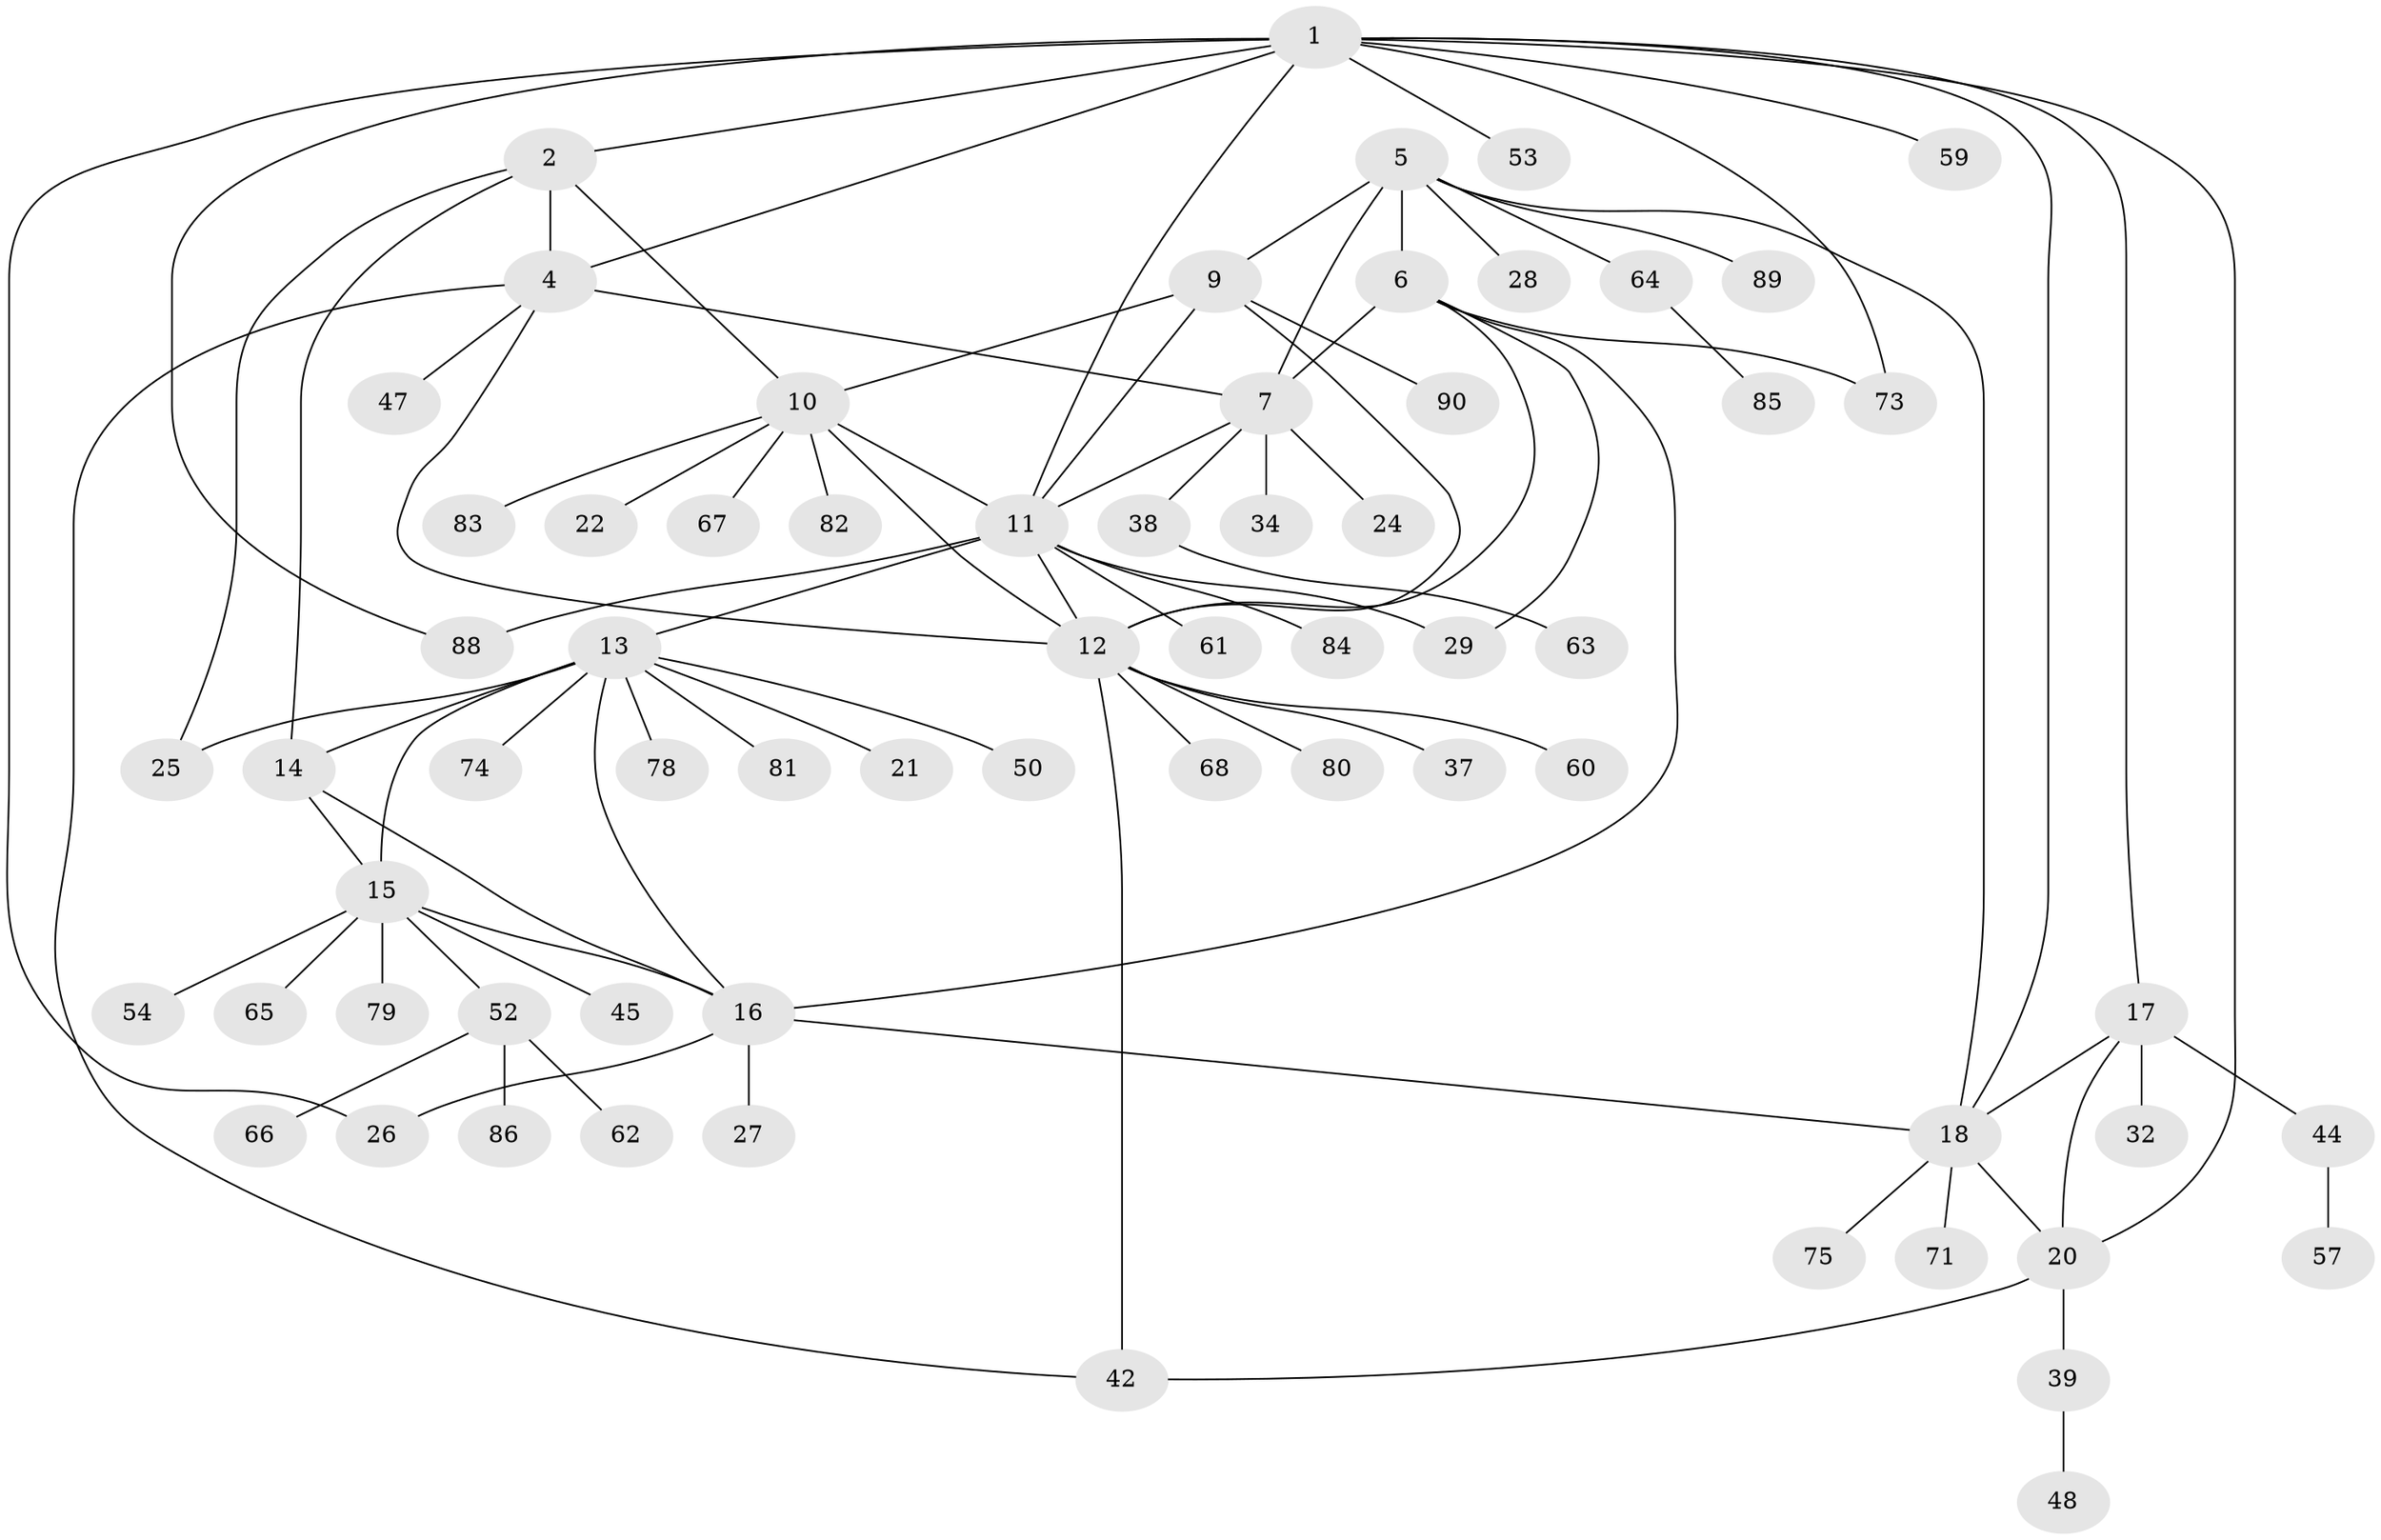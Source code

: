 // original degree distribution, {6: 0.05434782608695652, 5: 0.06521739130434782, 4: 0.03260869565217391, 8: 0.03260869565217391, 7: 0.03260869565217391, 9: 0.021739130434782608, 10: 0.010869565217391304, 1: 0.4782608695652174, 2: 0.21739130434782608, 3: 0.05434782608695652}
// Generated by graph-tools (version 1.1) at 2025/11/02/27/25 16:11:36]
// undirected, 66 vertices, 92 edges
graph export_dot {
graph [start="1"]
  node [color=gray90,style=filled];
  1 [super="+19"];
  2 [super="+3"];
  4 [super="+41"];
  5 [super="+69"];
  6 [super="+8"];
  7 [super="+77"];
  9 [super="+36"];
  10 [super="+56"];
  11 [super="+58"];
  12 [super="+31"];
  13 [super="+30"];
  14 [super="+35"];
  15 [super="+40"];
  16 [super="+23"];
  17 [super="+92"];
  18;
  20 [super="+46"];
  21;
  22;
  24 [super="+33"];
  25;
  26;
  27;
  28 [super="+51"];
  29;
  32 [super="+49"];
  34;
  37;
  38 [super="+72"];
  39;
  42 [super="+43"];
  44;
  45;
  47;
  48;
  50;
  52 [super="+55"];
  53;
  54;
  57;
  59;
  60;
  61;
  62;
  63 [super="+70"];
  64 [super="+76"];
  65;
  66;
  67;
  68;
  71 [super="+87"];
  73;
  74;
  75;
  78;
  79;
  80;
  81;
  82 [super="+91"];
  83;
  84;
  85;
  86;
  88;
  89;
  90;
  1 -- 2 [weight=2];
  1 -- 4;
  1 -- 26;
  1 -- 88;
  1 -- 73;
  1 -- 11;
  1 -- 17;
  1 -- 18;
  1 -- 20;
  1 -- 53;
  1 -- 59;
  2 -- 4 [weight=2];
  2 -- 10;
  2 -- 14;
  2 -- 25;
  4 -- 7;
  4 -- 47;
  4 -- 12;
  4 -- 42;
  5 -- 6 [weight=2];
  5 -- 7;
  5 -- 18;
  5 -- 28;
  5 -- 64;
  5 -- 89;
  5 -- 9;
  6 -- 7 [weight=2];
  6 -- 12;
  6 -- 16;
  6 -- 73;
  6 -- 29;
  7 -- 24;
  7 -- 34;
  7 -- 38;
  7 -- 11;
  9 -- 10;
  9 -- 11;
  9 -- 12;
  9 -- 90;
  10 -- 11;
  10 -- 12;
  10 -- 22;
  10 -- 83;
  10 -- 67;
  10 -- 82;
  11 -- 12;
  11 -- 13;
  11 -- 29;
  11 -- 61;
  11 -- 84;
  11 -- 88;
  12 -- 42;
  12 -- 60;
  12 -- 68;
  12 -- 80;
  12 -- 37;
  13 -- 14;
  13 -- 15;
  13 -- 16;
  13 -- 21;
  13 -- 81;
  13 -- 50;
  13 -- 25;
  13 -- 74;
  13 -- 78;
  14 -- 15;
  14 -- 16;
  15 -- 16;
  15 -- 45;
  15 -- 65;
  15 -- 52;
  15 -- 54;
  15 -- 79;
  16 -- 18;
  16 -- 26;
  16 -- 27;
  17 -- 18;
  17 -- 20;
  17 -- 32;
  17 -- 44;
  18 -- 20;
  18 -- 71;
  18 -- 75;
  20 -- 39;
  20 -- 42;
  38 -- 63;
  39 -- 48;
  44 -- 57;
  52 -- 66;
  52 -- 86;
  52 -- 62;
  64 -- 85;
}
